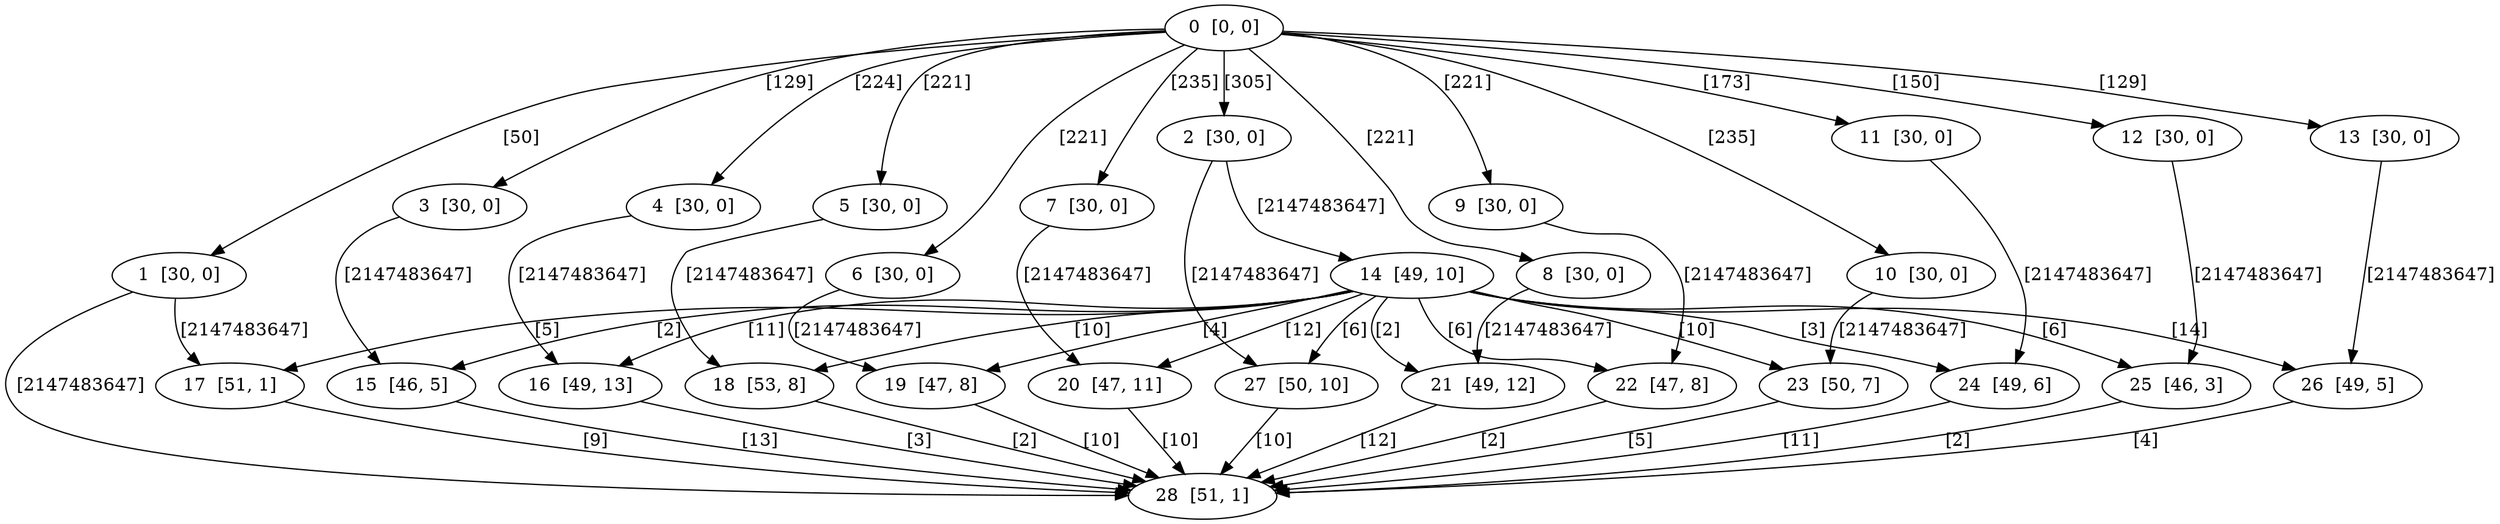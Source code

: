 digraph DAG {
    0  [label="0  [0, 0]"]
    1  [label="1  [30, 0]"]
    2  [label="2  [30, 0]"]
    3  [label="3  [30, 0]"]
    4  [label="4  [30, 0]"]
    5  [label="5  [30, 0]"]
    6  [label="6  [30, 0]"]
    7  [label="7  [30, 0]"]
    8  [label="8  [30, 0]"]
    9  [label="9  [30, 0]"]
    10  [label="10  [30, 0]"]
    11  [label="11  [30, 0]"]
    12  [label="12  [30, 0]"]
    13  [label="13  [30, 0]"]
    14  [label="14  [49, 10]"]
    15  [label="15  [46, 5]"]
    16  [label="16  [49, 13]"]
    17  [label="17  [51, 1]"]
    18  [label="18  [53, 8]"]
    19  [label="19  [47, 8]"]
    20  [label="20  [47, 11]"]
    21  [label="21  [49, 12]"]
    22  [label="22  [47, 8]"]
    23  [label="23  [50, 7]"]
    24  [label="24  [49, 6]"]
    25  [label="25  [46, 3]"]
    26  [label="26  [49, 5]"]
    27  [label="27  [50, 10]"]
    28  [label="28  [51, 1]"]

    0 -> 1    [ label = "[50]" ]
    0 -> 2    [ label = "[305]" ]
    0 -> 3    [ label = "[129]" ]
    0 -> 4    [ label = "[224]" ]
    0 -> 5    [ label = "[221]" ]
    0 -> 6    [ label = "[221]" ]
    0 -> 7    [ label = "[235]" ]
    0 -> 8    [ label = "[221]" ]
    0 -> 9    [ label = "[221]" ]
    0 -> 10    [ label = "[235]" ]
    0 -> 11    [ label = "[173]" ]
    0 -> 12    [ label = "[150]" ]
    0 -> 13    [ label = "[129]" ]
    1 -> 17    [ label = "[2147483647]" ]
    1 -> 28    [ label = "[2147483647]" ]
    2 -> 14    [ label = "[2147483647]" ]
    2 -> 27    [ label = "[2147483647]" ]
    3 -> 15    [ label = "[2147483647]" ]
    4 -> 16    [ label = "[2147483647]" ]
    5 -> 18    [ label = "[2147483647]" ]
    6 -> 19    [ label = "[2147483647]" ]
    7 -> 20    [ label = "[2147483647]" ]
    8 -> 21    [ label = "[2147483647]" ]
    9 -> 22    [ label = "[2147483647]" ]
    10 -> 23    [ label = "[2147483647]" ]
    11 -> 24    [ label = "[2147483647]" ]
    12 -> 25    [ label = "[2147483647]" ]
    13 -> 26    [ label = "[2147483647]" ]
    14 -> 15    [ label = "[2]" ]
    14 -> 16    [ label = "[11]" ]
    14 -> 17    [ label = "[5]" ]
    14 -> 18    [ label = "[10]" ]
    14 -> 19    [ label = "[4]" ]
    14 -> 20    [ label = "[12]" ]
    14 -> 21    [ label = "[2]" ]
    14 -> 22    [ label = "[6]" ]
    14 -> 23    [ label = "[10]" ]
    14 -> 24    [ label = "[3]" ]
    14 -> 25    [ label = "[6]" ]
    14 -> 26    [ label = "[14]" ]
    14 -> 27    [ label = "[6]" ]
    15 -> 28    [ label = "[13]" ]
    16 -> 28    [ label = "[3]" ]
    17 -> 28    [ label = "[9]" ]
    18 -> 28    [ label = "[2]" ]
    19 -> 28    [ label = "[10]" ]
    20 -> 28    [ label = "[10]" ]
    21 -> 28    [ label = "[12]" ]
    22 -> 28    [ label = "[2]" ]
    23 -> 28    [ label = "[5]" ]
    24 -> 28    [ label = "[11]" ]
    25 -> 28    [ label = "[2]" ]
    26 -> 28    [ label = "[4]" ]
    27 -> 28    [ label = "[10]" ]
}
